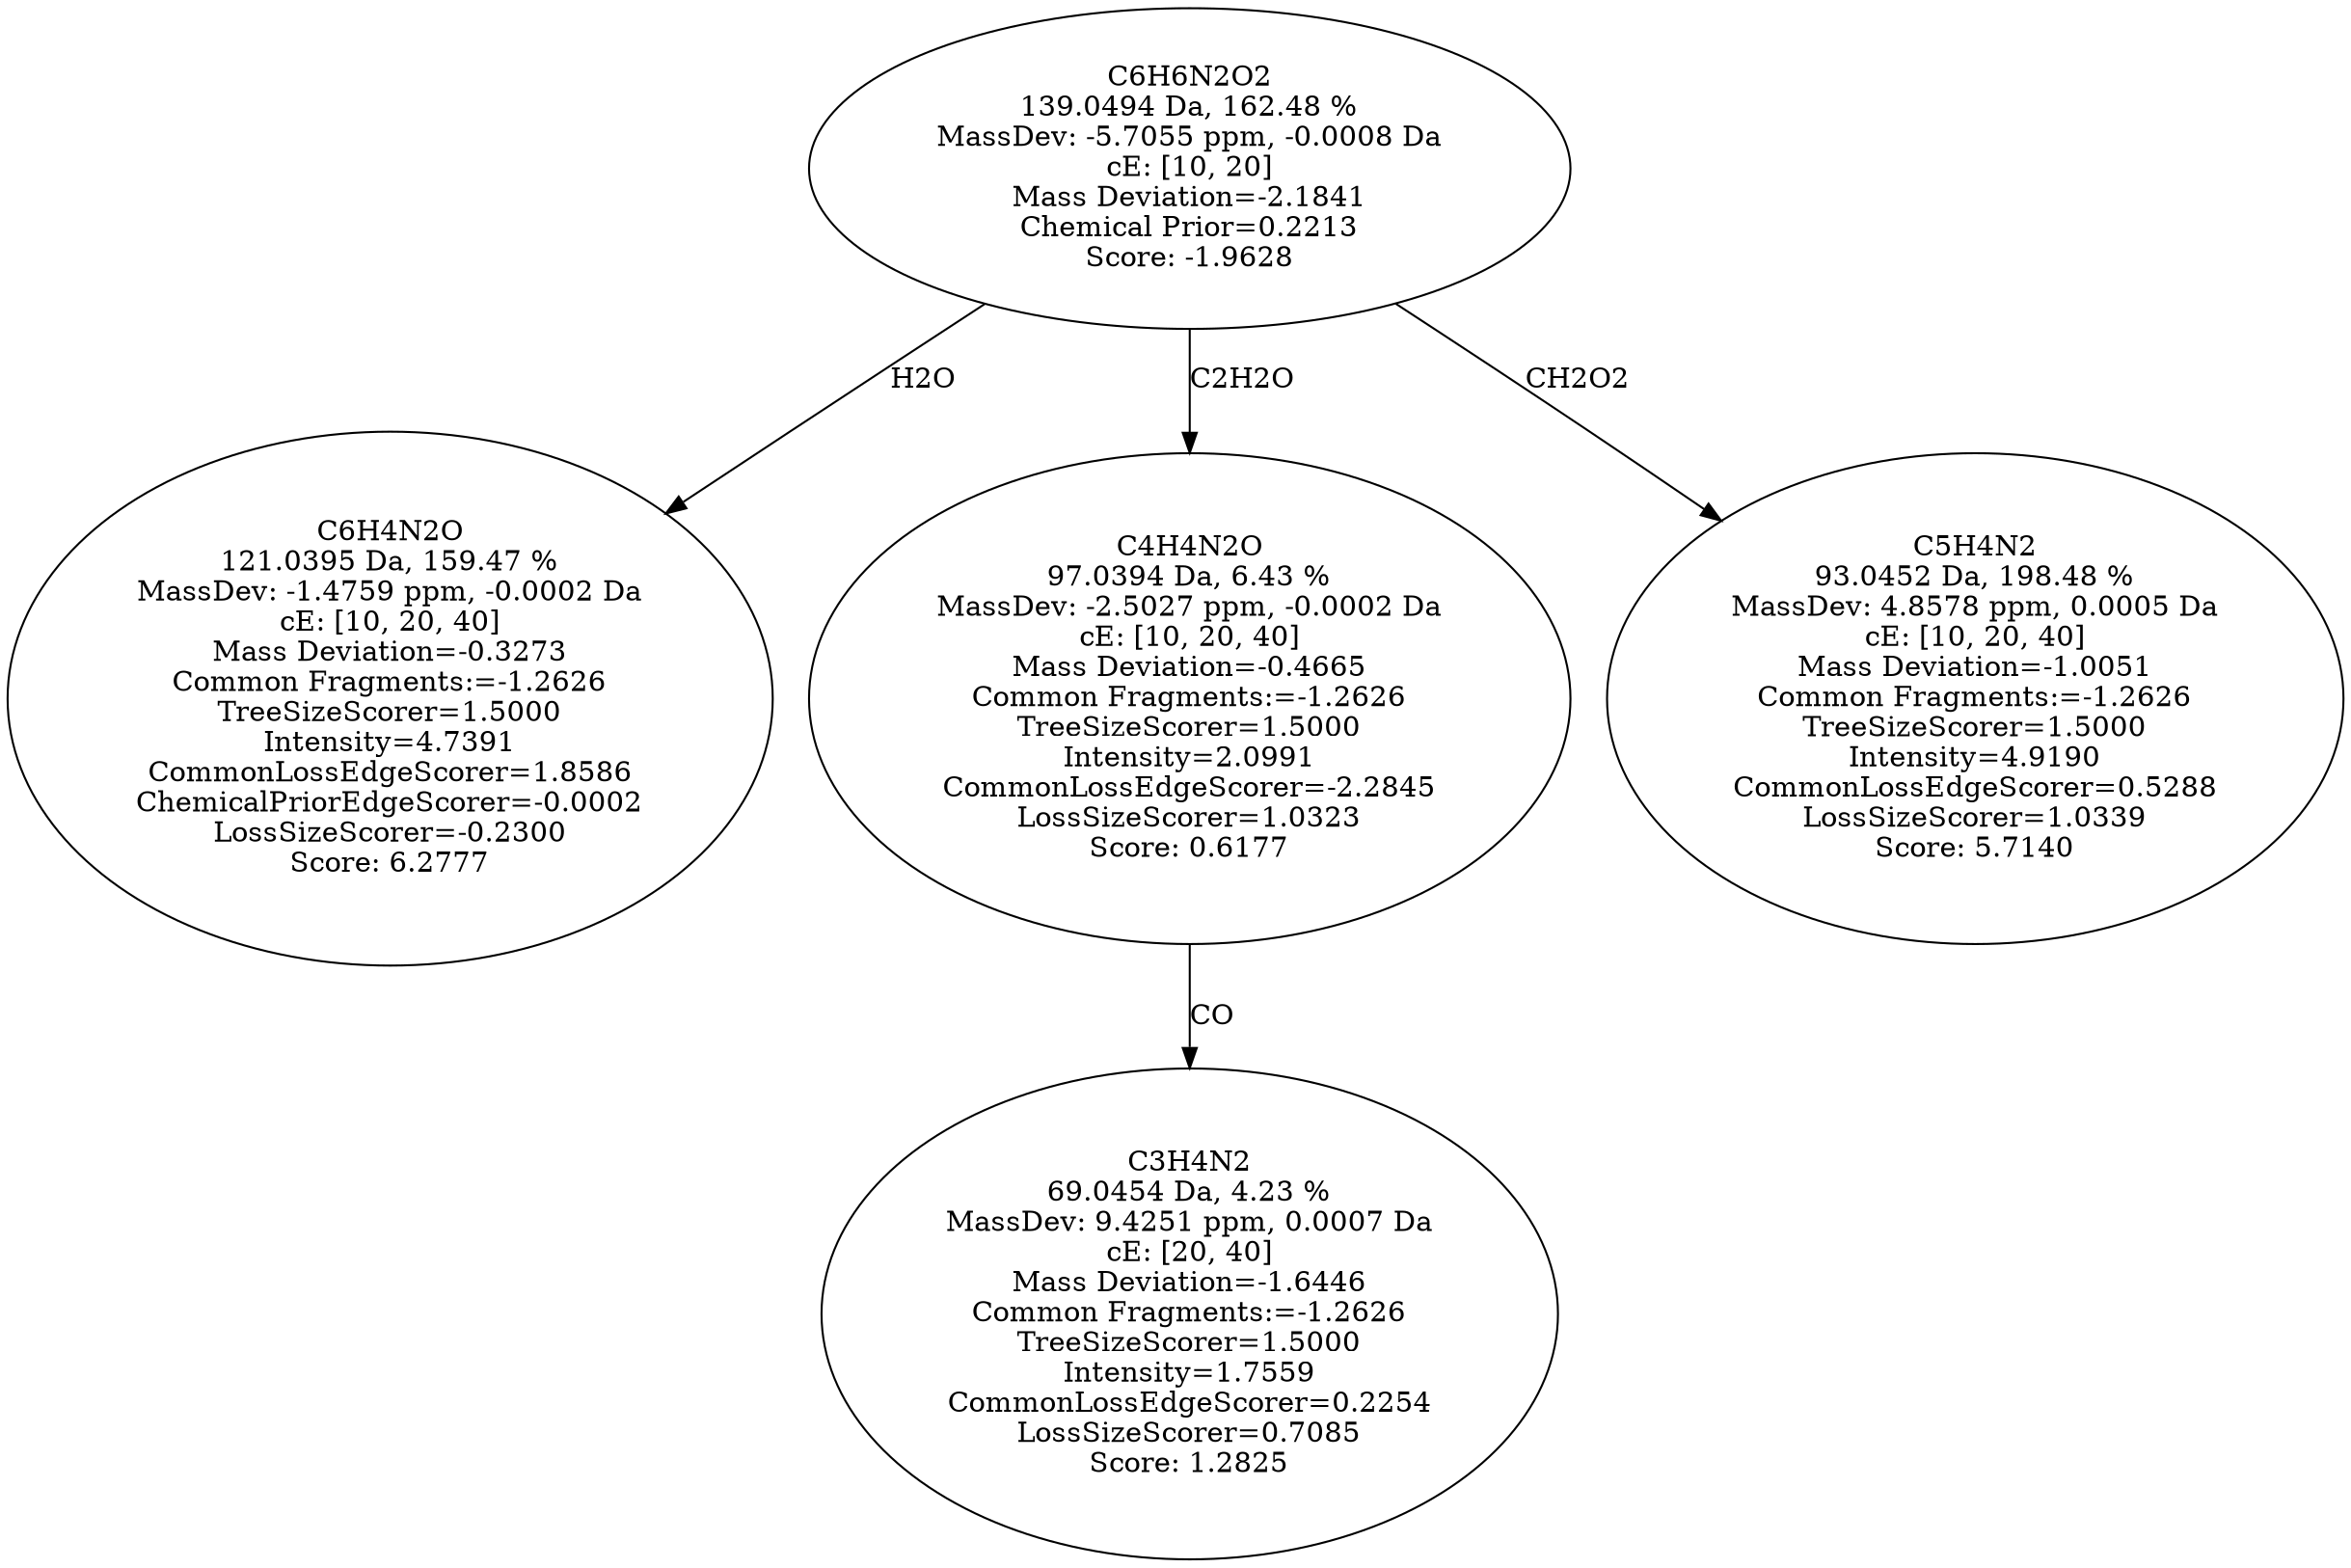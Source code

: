 strict digraph {
v1 [label="C6H4N2O\n121.0395 Da, 159.47 %\nMassDev: -1.4759 ppm, -0.0002 Da\ncE: [10, 20, 40]\nMass Deviation=-0.3273\nCommon Fragments:=-1.2626\nTreeSizeScorer=1.5000\nIntensity=4.7391\nCommonLossEdgeScorer=1.8586\nChemicalPriorEdgeScorer=-0.0002\nLossSizeScorer=-0.2300\nScore: 6.2777"];
v2 [label="C3H4N2\n69.0454 Da, 4.23 %\nMassDev: 9.4251 ppm, 0.0007 Da\ncE: [20, 40]\nMass Deviation=-1.6446\nCommon Fragments:=-1.2626\nTreeSizeScorer=1.5000\nIntensity=1.7559\nCommonLossEdgeScorer=0.2254\nLossSizeScorer=0.7085\nScore: 1.2825"];
v3 [label="C4H4N2O\n97.0394 Da, 6.43 %\nMassDev: -2.5027 ppm, -0.0002 Da\ncE: [10, 20, 40]\nMass Deviation=-0.4665\nCommon Fragments:=-1.2626\nTreeSizeScorer=1.5000\nIntensity=2.0991\nCommonLossEdgeScorer=-2.2845\nLossSizeScorer=1.0323\nScore: 0.6177"];
v4 [label="C5H4N2\n93.0452 Da, 198.48 %\nMassDev: 4.8578 ppm, 0.0005 Da\ncE: [10, 20, 40]\nMass Deviation=-1.0051\nCommon Fragments:=-1.2626\nTreeSizeScorer=1.5000\nIntensity=4.9190\nCommonLossEdgeScorer=0.5288\nLossSizeScorer=1.0339\nScore: 5.7140"];
v5 [label="C6H6N2O2\n139.0494 Da, 162.48 %\nMassDev: -5.7055 ppm, -0.0008 Da\ncE: [10, 20]\nMass Deviation=-2.1841\nChemical Prior=0.2213\nScore: -1.9628"];
v5 -> v1 [label="H2O"];
v3 -> v2 [label="CO"];
v5 -> v3 [label="C2H2O"];
v5 -> v4 [label="CH2O2"];
}